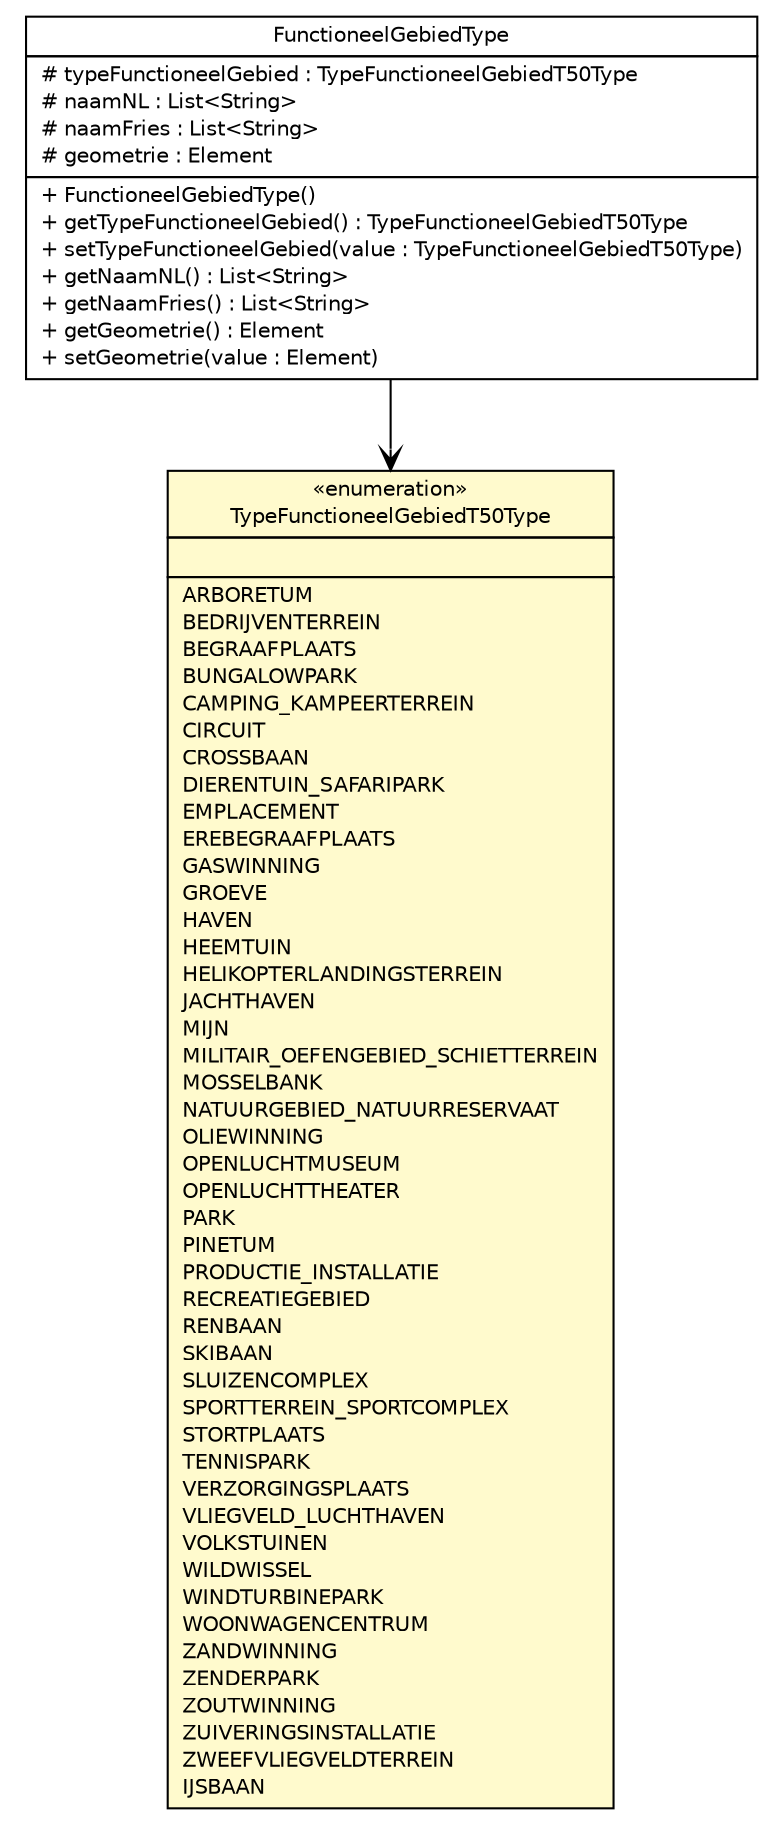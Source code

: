 #!/usr/local/bin/dot
#
# Class diagram 
# Generated by UMLGraph version R5_6-24-gf6e263 (http://www.umlgraph.org/)
#

digraph G {
	edge [fontname="Helvetica",fontsize=10,labelfontname="Helvetica",labelfontsize=10];
	node [fontname="Helvetica",fontsize=10,shape=plaintext];
	nodesep=0.25;
	ranksep=0.5;
	// nl.b3p.topnl.top50nl.TypeFunctioneelGebiedT50Type
	c39853 [label=<<table title="nl.b3p.topnl.top50nl.TypeFunctioneelGebiedT50Type" border="0" cellborder="1" cellspacing="0" cellpadding="2" port="p" bgcolor="lemonChiffon" href="./TypeFunctioneelGebiedT50Type.html">
		<tr><td><table border="0" cellspacing="0" cellpadding="1">
<tr><td align="center" balign="center"> &#171;enumeration&#187; </td></tr>
<tr><td align="center" balign="center"> TypeFunctioneelGebiedT50Type </td></tr>
		</table></td></tr>
		<tr><td><table border="0" cellspacing="0" cellpadding="1">
<tr><td align="left" balign="left">  </td></tr>
		</table></td></tr>
		<tr><td><table border="0" cellspacing="0" cellpadding="1">
<tr><td align="left" balign="left"> ARBORETUM </td></tr>
<tr><td align="left" balign="left"> BEDRIJVENTERREIN </td></tr>
<tr><td align="left" balign="left"> BEGRAAFPLAATS </td></tr>
<tr><td align="left" balign="left"> BUNGALOWPARK </td></tr>
<tr><td align="left" balign="left"> CAMPING_KAMPEERTERREIN </td></tr>
<tr><td align="left" balign="left"> CIRCUIT </td></tr>
<tr><td align="left" balign="left"> CROSSBAAN </td></tr>
<tr><td align="left" balign="left"> DIERENTUIN_SAFARIPARK </td></tr>
<tr><td align="left" balign="left"> EMPLACEMENT </td></tr>
<tr><td align="left" balign="left"> EREBEGRAAFPLAATS </td></tr>
<tr><td align="left" balign="left"> GASWINNING </td></tr>
<tr><td align="left" balign="left"> GROEVE </td></tr>
<tr><td align="left" balign="left"> HAVEN </td></tr>
<tr><td align="left" balign="left"> HEEMTUIN </td></tr>
<tr><td align="left" balign="left"> HELIKOPTERLANDINGSTERREIN </td></tr>
<tr><td align="left" balign="left"> JACHTHAVEN </td></tr>
<tr><td align="left" balign="left"> MIJN </td></tr>
<tr><td align="left" balign="left"> MILITAIR_OEFENGEBIED_SCHIETTERREIN </td></tr>
<tr><td align="left" balign="left"> MOSSELBANK </td></tr>
<tr><td align="left" balign="left"> NATUURGEBIED_NATUURRESERVAAT </td></tr>
<tr><td align="left" balign="left"> OLIEWINNING </td></tr>
<tr><td align="left" balign="left"> OPENLUCHTMUSEUM </td></tr>
<tr><td align="left" balign="left"> OPENLUCHTTHEATER </td></tr>
<tr><td align="left" balign="left"> PARK </td></tr>
<tr><td align="left" balign="left"> PINETUM </td></tr>
<tr><td align="left" balign="left"> PRODUCTIE_INSTALLATIE </td></tr>
<tr><td align="left" balign="left"> RECREATIEGEBIED </td></tr>
<tr><td align="left" balign="left"> RENBAAN </td></tr>
<tr><td align="left" balign="left"> SKIBAAN </td></tr>
<tr><td align="left" balign="left"> SLUIZENCOMPLEX </td></tr>
<tr><td align="left" balign="left"> SPORTTERREIN_SPORTCOMPLEX </td></tr>
<tr><td align="left" balign="left"> STORTPLAATS </td></tr>
<tr><td align="left" balign="left"> TENNISPARK </td></tr>
<tr><td align="left" balign="left"> VERZORGINGSPLAATS </td></tr>
<tr><td align="left" balign="left"> VLIEGVELD_LUCHTHAVEN </td></tr>
<tr><td align="left" balign="left"> VOLKSTUINEN </td></tr>
<tr><td align="left" balign="left"> WILDWISSEL </td></tr>
<tr><td align="left" balign="left"> WINDTURBINEPARK </td></tr>
<tr><td align="left" balign="left"> WOONWAGENCENTRUM </td></tr>
<tr><td align="left" balign="left"> ZANDWINNING </td></tr>
<tr><td align="left" balign="left"> ZENDERPARK </td></tr>
<tr><td align="left" balign="left"> ZOUTWINNING </td></tr>
<tr><td align="left" balign="left"> ZUIVERINGSINSTALLATIE </td></tr>
<tr><td align="left" balign="left"> ZWEEFVLIEGVELDTERREIN </td></tr>
<tr><td align="left" balign="left"> IJSBAAN </td></tr>
		</table></td></tr>
		</table>>, URL="./TypeFunctioneelGebiedT50Type.html", fontname="Helvetica", fontcolor="black", fontsize=10.0];
	// nl.b3p.topnl.top50nl.FunctioneelGebiedType
	c39869 [label=<<table title="nl.b3p.topnl.top50nl.FunctioneelGebiedType" border="0" cellborder="1" cellspacing="0" cellpadding="2" port="p" href="./FunctioneelGebiedType.html">
		<tr><td><table border="0" cellspacing="0" cellpadding="1">
<tr><td align="center" balign="center"> FunctioneelGebiedType </td></tr>
		</table></td></tr>
		<tr><td><table border="0" cellspacing="0" cellpadding="1">
<tr><td align="left" balign="left"> # typeFunctioneelGebied : TypeFunctioneelGebiedT50Type </td></tr>
<tr><td align="left" balign="left"> # naamNL : List&lt;String&gt; </td></tr>
<tr><td align="left" balign="left"> # naamFries : List&lt;String&gt; </td></tr>
<tr><td align="left" balign="left"> # geometrie : Element </td></tr>
		</table></td></tr>
		<tr><td><table border="0" cellspacing="0" cellpadding="1">
<tr><td align="left" balign="left"> + FunctioneelGebiedType() </td></tr>
<tr><td align="left" balign="left"> + getTypeFunctioneelGebied() : TypeFunctioneelGebiedT50Type </td></tr>
<tr><td align="left" balign="left"> + setTypeFunctioneelGebied(value : TypeFunctioneelGebiedT50Type) </td></tr>
<tr><td align="left" balign="left"> + getNaamNL() : List&lt;String&gt; </td></tr>
<tr><td align="left" balign="left"> + getNaamFries() : List&lt;String&gt; </td></tr>
<tr><td align="left" balign="left"> + getGeometrie() : Element </td></tr>
<tr><td align="left" balign="left"> + setGeometrie(value : Element) </td></tr>
		</table></td></tr>
		</table>>, URL="./FunctioneelGebiedType.html", fontname="Helvetica", fontcolor="black", fontsize=10.0];
	// nl.b3p.topnl.top50nl.FunctioneelGebiedType NAVASSOC nl.b3p.topnl.top50nl.TypeFunctioneelGebiedT50Type
	c39869:p -> c39853:p [taillabel="", label="", headlabel="", fontname="Helvetica", fontcolor="black", fontsize=10.0, color="black", arrowhead=open];
}

